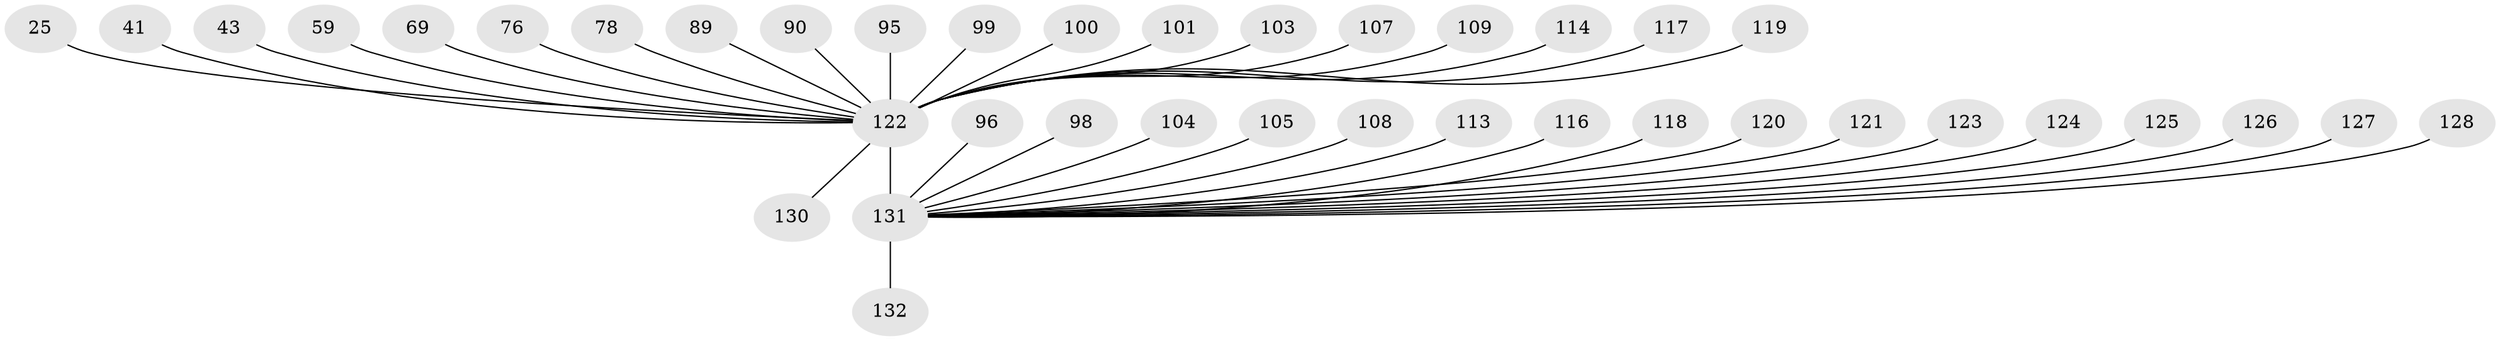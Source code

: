 // original degree distribution, {4: 0.08333333333333333, 38: 0.007575757575757576, 10: 0.007575757575757576, 20: 0.007575757575757576, 27: 0.007575757575757576, 8: 0.015151515151515152, 5: 0.030303030303030304, 1: 0.48484848484848486, 12: 0.015151515151515152, 6: 0.022727272727272728, 3: 0.15151515151515152, 2: 0.14393939393939395, 7: 0.007575757575757576, 11: 0.007575757575757576, 9: 0.007575757575757576}
// Generated by graph-tools (version 1.1) at 2025/50/03/04/25 21:50:53]
// undirected, 39 vertices, 38 edges
graph export_dot {
graph [start="1"]
  node [color=gray90,style=filled];
  25;
  41;
  43;
  59;
  69;
  76 [super="+52"];
  78;
  89;
  90;
  95 [super="+27"];
  96;
  98;
  99;
  100 [super="+91"];
  101;
  103;
  104 [super="+48"];
  105;
  107;
  108;
  109 [super="+97"];
  113;
  114 [super="+111"];
  116;
  117;
  118 [super="+21"];
  119 [super="+79"];
  120;
  121;
  122 [super="+80+70+65+9+11+15+17"];
  123;
  124;
  125;
  126;
  127;
  128;
  130;
  131 [super="+30+66+112+28+115+129+18+29+35+46+56+58+60+62+67+68+72+77+81+83+85+86+88+93"];
  132;
  25 -- 122;
  41 -- 122;
  43 -- 122;
  59 -- 122;
  69 -- 122;
  76 -- 122 [weight=3];
  78 -- 122 [weight=2];
  89 -- 122;
  90 -- 122;
  95 -- 122 [weight=2];
  96 -- 131;
  98 -- 131;
  99 -- 122;
  100 -- 122 [weight=4];
  101 -- 122;
  103 -- 122;
  104 -- 131;
  105 -- 131;
  107 -- 122;
  108 -- 131;
  109 -- 122 [weight=2];
  113 -- 131;
  114 -- 122;
  116 -- 131;
  117 -- 122;
  118 -- 131;
  119 -- 122;
  120 -- 131;
  121 -- 131;
  122 -- 131 [weight=51];
  122 -- 130;
  123 -- 131;
  124 -- 131;
  125 -- 131;
  126 -- 131;
  127 -- 131;
  128 -- 131;
  131 -- 132;
}
